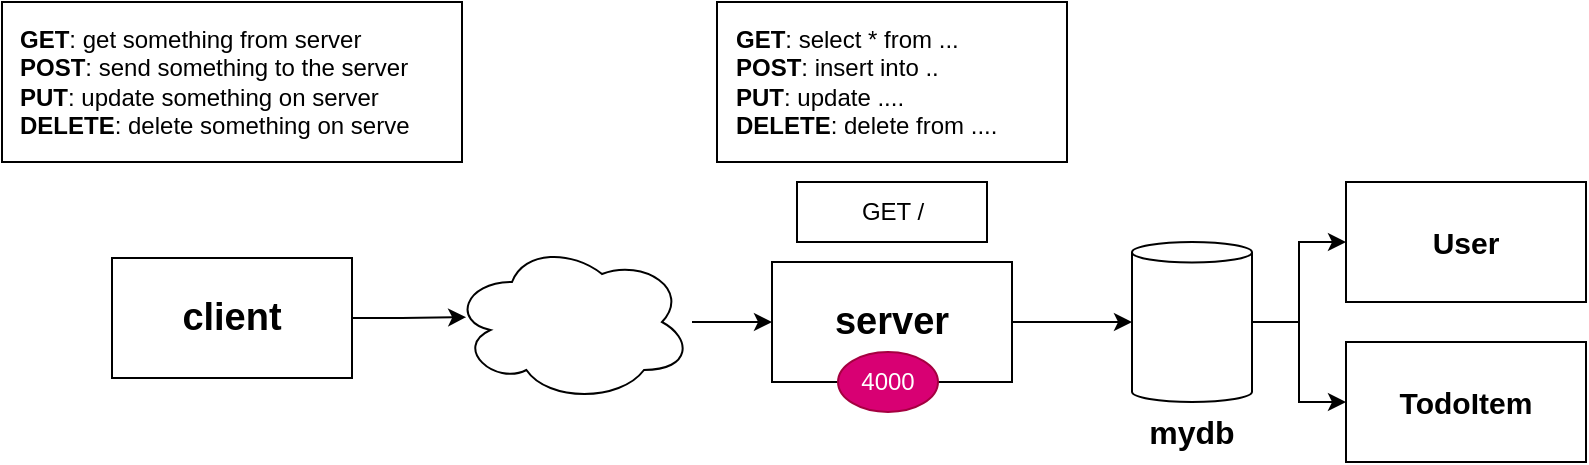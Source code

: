 <mxfile version="21.4.0" type="device">
  <diagram name="Page-1" id="PYet11bBr3XOTEA8ZH-B">
    <mxGraphModel dx="654" dy="436" grid="1" gridSize="10" guides="1" tooltips="1" connect="1" arrows="1" fold="1" page="1" pageScale="1" pageWidth="827" pageHeight="1169" math="0" shadow="0">
      <root>
        <mxCell id="0" />
        <mxCell id="1" parent="0" />
        <mxCell id="dSvZwnzjEVsOW4q8FD35-4" style="edgeStyle=orthogonalEdgeStyle;rounded=0;orthogonalLoop=1;jettySize=auto;html=1;entryX=0.059;entryY=0.47;entryDx=0;entryDy=0;entryPerimeter=0;" parent="1" source="dSvZwnzjEVsOW4q8FD35-1" target="dSvZwnzjEVsOW4q8FD35-3" edge="1">
          <mxGeometry relative="1" as="geometry" />
        </mxCell>
        <mxCell id="dSvZwnzjEVsOW4q8FD35-1" value="client" style="rounded=0;whiteSpace=wrap;html=1;fontStyle=1;fontSize=19;" parent="1" vertex="1">
          <mxGeometry x="210" y="238" width="120" height="60" as="geometry" />
        </mxCell>
        <mxCell id="dSvZwnzjEVsOW4q8FD35-7" style="edgeStyle=orthogonalEdgeStyle;rounded=0;orthogonalLoop=1;jettySize=auto;html=1;" parent="1" source="dSvZwnzjEVsOW4q8FD35-2" target="dSvZwnzjEVsOW4q8FD35-6" edge="1">
          <mxGeometry relative="1" as="geometry" />
        </mxCell>
        <mxCell id="dSvZwnzjEVsOW4q8FD35-2" value="server" style="rounded=0;whiteSpace=wrap;html=1;fontStyle=1;fontSize=19;" parent="1" vertex="1">
          <mxGeometry x="540" y="240" width="120" height="60" as="geometry" />
        </mxCell>
        <mxCell id="dSvZwnzjEVsOW4q8FD35-5" style="edgeStyle=orthogonalEdgeStyle;rounded=0;orthogonalLoop=1;jettySize=auto;html=1;entryX=0;entryY=0.5;entryDx=0;entryDy=0;" parent="1" source="dSvZwnzjEVsOW4q8FD35-3" target="dSvZwnzjEVsOW4q8FD35-2" edge="1">
          <mxGeometry relative="1" as="geometry" />
        </mxCell>
        <mxCell id="dSvZwnzjEVsOW4q8FD35-3" value="" style="ellipse;shape=cloud;whiteSpace=wrap;html=1;" parent="1" vertex="1">
          <mxGeometry x="380" y="230" width="120" height="80" as="geometry" />
        </mxCell>
        <mxCell id="dSvZwnzjEVsOW4q8FD35-10" style="edgeStyle=orthogonalEdgeStyle;rounded=0;orthogonalLoop=1;jettySize=auto;html=1;" parent="1" source="dSvZwnzjEVsOW4q8FD35-6" target="dSvZwnzjEVsOW4q8FD35-8" edge="1">
          <mxGeometry relative="1" as="geometry" />
        </mxCell>
        <mxCell id="dSvZwnzjEVsOW4q8FD35-11" style="edgeStyle=orthogonalEdgeStyle;rounded=0;orthogonalLoop=1;jettySize=auto;html=1;" parent="1" source="dSvZwnzjEVsOW4q8FD35-6" target="dSvZwnzjEVsOW4q8FD35-9" edge="1">
          <mxGeometry relative="1" as="geometry" />
        </mxCell>
        <mxCell id="dSvZwnzjEVsOW4q8FD35-6" value="" style="shape=cylinder3;whiteSpace=wrap;html=1;boundedLbl=1;backgroundOutline=1;size=5.138;" parent="1" vertex="1">
          <mxGeometry x="720" y="230" width="60" height="80" as="geometry" />
        </mxCell>
        <mxCell id="dSvZwnzjEVsOW4q8FD35-8" value="User" style="rounded=0;whiteSpace=wrap;html=1;fontStyle=1;fontSize=15;" parent="1" vertex="1">
          <mxGeometry x="827" y="200" width="120" height="60" as="geometry" />
        </mxCell>
        <mxCell id="dSvZwnzjEVsOW4q8FD35-9" value="TodoItem" style="rounded=0;whiteSpace=wrap;html=1;fontStyle=1;fontSize=15;" parent="1" vertex="1">
          <mxGeometry x="827" y="280" width="120" height="60" as="geometry" />
        </mxCell>
        <mxCell id="dSvZwnzjEVsOW4q8FD35-12" value="mydb" style="text;html=1;strokeColor=none;fillColor=none;align=center;verticalAlign=middle;whiteSpace=wrap;rounded=0;fontStyle=1;fontSize=16;" parent="1" vertex="1">
          <mxGeometry x="720" y="310" width="60" height="30" as="geometry" />
        </mxCell>
        <mxCell id="dSvZwnzjEVsOW4q8FD35-13" value="&lt;b&gt;GET&lt;/b&gt;: get something from server&lt;br&gt;&lt;b&gt;POST&lt;/b&gt;: send something to the server&lt;br&gt;&lt;b&gt;PUT&lt;/b&gt;: update something on server&lt;br&gt;&lt;b&gt;DELETE&lt;/b&gt;: delete something on serve" style="rounded=0;whiteSpace=wrap;html=1;align=left;verticalAlign=middle;spacingLeft=7;" parent="1" vertex="1">
          <mxGeometry x="155" y="110" width="230" height="80" as="geometry" />
        </mxCell>
        <mxCell id="dSvZwnzjEVsOW4q8FD35-14" value="&lt;b&gt;GET&lt;/b&gt;: select * from ...&lt;br&gt;&lt;b&gt;POST&lt;/b&gt;: insert into ..&lt;br&gt;&lt;b&gt;PUT&lt;/b&gt;: update ....&lt;br&gt;&lt;b&gt;DELETE&lt;/b&gt;: delete from ...." style="rounded=0;whiteSpace=wrap;html=1;align=left;verticalAlign=middle;spacingLeft=7;" parent="1" vertex="1">
          <mxGeometry x="512.5" y="110" width="175" height="80" as="geometry" />
        </mxCell>
        <mxCell id="dSvZwnzjEVsOW4q8FD35-15" value="GET /" style="rounded=0;whiteSpace=wrap;html=1;" parent="1" vertex="1">
          <mxGeometry x="552.5" y="200" width="95" height="30" as="geometry" />
        </mxCell>
        <mxCell id="dmfj1FvSdlNDmVJysOQT-1" value="4000" style="ellipse;whiteSpace=wrap;html=1;fillColor=#d80073;fontColor=#ffffff;strokeColor=#A50040;" vertex="1" parent="1">
          <mxGeometry x="573" y="285" width="50" height="30" as="geometry" />
        </mxCell>
      </root>
    </mxGraphModel>
  </diagram>
</mxfile>
